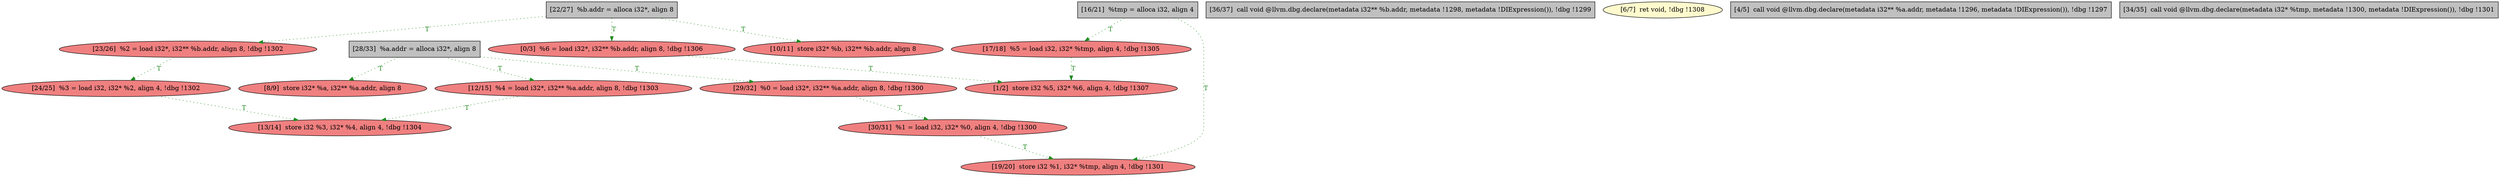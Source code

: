 
digraph G {


node52 [fillcolor=lightcoral,label="[24/25]  %3 = load i32, i32* %2, align 4, !dbg !1302",shape=ellipse,style=filled ]
node51 [fillcolor=grey,label="[36/37]  call void @llvm.dbg.declare(metadata i32** %b.addr, metadata !1298, metadata !DIExpression()), !dbg !1299",shape=rectangle,style=filled ]
node39 [fillcolor=lightcoral,label="[12/15]  %4 = load i32*, i32** %a.addr, align 8, !dbg !1303",shape=ellipse,style=filled ]
node44 [fillcolor=lightcoral,label="[13/14]  store i32 %3, i32* %4, align 4, !dbg !1304",shape=ellipse,style=filled ]
node38 [fillcolor=lightcoral,label="[10/11]  store i32* %b, i32** %b.addr, align 8",shape=ellipse,style=filled ]
node36 [fillcolor=lemonchiffon,label="[6/7]  ret void, !dbg !1308",shape=ellipse,style=filled ]
node47 [fillcolor=lightcoral,label="[30/31]  %1 = load i32, i32* %0, align 4, !dbg !1300",shape=ellipse,style=filled ]
node50 [fillcolor=lightcoral,label="[19/20]  store i32 %1, i32* %tmp, align 4, !dbg !1301",shape=ellipse,style=filled ]
node34 [fillcolor=lightcoral,label="[0/3]  %6 = load i32*, i32** %b.addr, align 8, !dbg !1306",shape=ellipse,style=filled ]
node45 [fillcolor=lightcoral,label="[17/18]  %5 = load i32, i32* %tmp, align 4, !dbg !1305",shape=ellipse,style=filled ]
node40 [fillcolor=grey,label="[16/21]  %tmp = alloca i32, align 4",shape=rectangle,style=filled ]
node48 [fillcolor=lightcoral,label="[1/2]  store i32 %5, i32* %6, align 4, !dbg !1307",shape=ellipse,style=filled ]
node35 [fillcolor=grey,label="[4/5]  call void @llvm.dbg.declare(metadata i32** %a.addr, metadata !1296, metadata !DIExpression()), !dbg !1297",shape=rectangle,style=filled ]
node49 [fillcolor=lightcoral,label="[29/32]  %0 = load i32*, i32** %a.addr, align 8, !dbg !1300",shape=ellipse,style=filled ]
node37 [fillcolor=lightcoral,label="[8/9]  store i32* %a, i32** %a.addr, align 8",shape=ellipse,style=filled ]
node41 [fillcolor=grey,label="[22/27]  %b.addr = alloca i32*, align 8",shape=rectangle,style=filled ]
node43 [fillcolor=grey,label="[34/35]  call void @llvm.dbg.declare(metadata i32* %tmp, metadata !1300, metadata !DIExpression()), !dbg !1301",shape=rectangle,style=filled ]
node42 [fillcolor=grey,label="[28/33]  %a.addr = alloca i32*, align 8",shape=rectangle,style=filled ]
node46 [fillcolor=lightcoral,label="[23/26]  %2 = load i32*, i32** %b.addr, align 8, !dbg !1302",shape=ellipse,style=filled ]

node41->node38 [style=dotted,color=forestgreen,label="T",fontcolor=forestgreen ]
node40->node50 [style=dotted,color=forestgreen,label="T",fontcolor=forestgreen ]
node42->node37 [style=dotted,color=forestgreen,label="T",fontcolor=forestgreen ]
node41->node46 [style=dotted,color=forestgreen,label="T",fontcolor=forestgreen ]
node41->node34 [style=dotted,color=forestgreen,label="T",fontcolor=forestgreen ]
node46->node52 [style=dotted,color=forestgreen,label="T",fontcolor=forestgreen ]
node39->node44 [style=dotted,color=forestgreen,label="T",fontcolor=forestgreen ]
node49->node47 [style=dotted,color=forestgreen,label="T",fontcolor=forestgreen ]
node45->node48 [style=dotted,color=forestgreen,label="T",fontcolor=forestgreen ]
node34->node48 [style=dotted,color=forestgreen,label="T",fontcolor=forestgreen ]
node42->node49 [style=dotted,color=forestgreen,label="T",fontcolor=forestgreen ]
node42->node39 [style=dotted,color=forestgreen,label="T",fontcolor=forestgreen ]
node40->node45 [style=dotted,color=forestgreen,label="T",fontcolor=forestgreen ]
node52->node44 [style=dotted,color=forestgreen,label="T",fontcolor=forestgreen ]
node47->node50 [style=dotted,color=forestgreen,label="T",fontcolor=forestgreen ]


}
